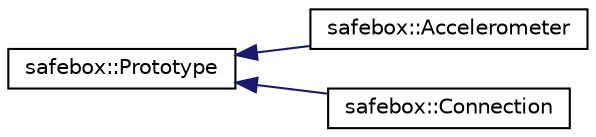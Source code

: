 digraph "Graphical Class Hierarchy"
{
 // LATEX_PDF_SIZE
  edge [fontname="Helvetica",fontsize="10",labelfontname="Helvetica",labelfontsize="10"];
  node [fontname="Helvetica",fontsize="10",shape=record];
  rankdir="LR";
  Node0 [label="safebox::Prototype",height=0.2,width=0.4,color="black", fillcolor="white", style="filled",URL="$classsafebox_1_1_prototype.html",tooltip="Interface which describe the protoype of safebox."];
  Node0 -> Node1 [dir="back",color="midnightblue",fontsize="10",style="solid",fontname="Helvetica"];
  Node1 [label="safebox::Accelerometer",height=0.2,width=0.4,color="black", fillcolor="white", style="filled",URL="$classsafebox_1_1_accelerometer.html",tooltip="To use accelerometer for safebox to detect accident."];
  Node0 -> Node2 [dir="back",color="midnightblue",fontsize="10",style="solid",fontname="Helvetica"];
  Node2 [label="safebox::Connection",height=0.2,width=0.4,color="black", fillcolor="white", style="filled",URL="$classsafebox_1_1_connection.html",tooltip="Used for making connection with database."];
}
